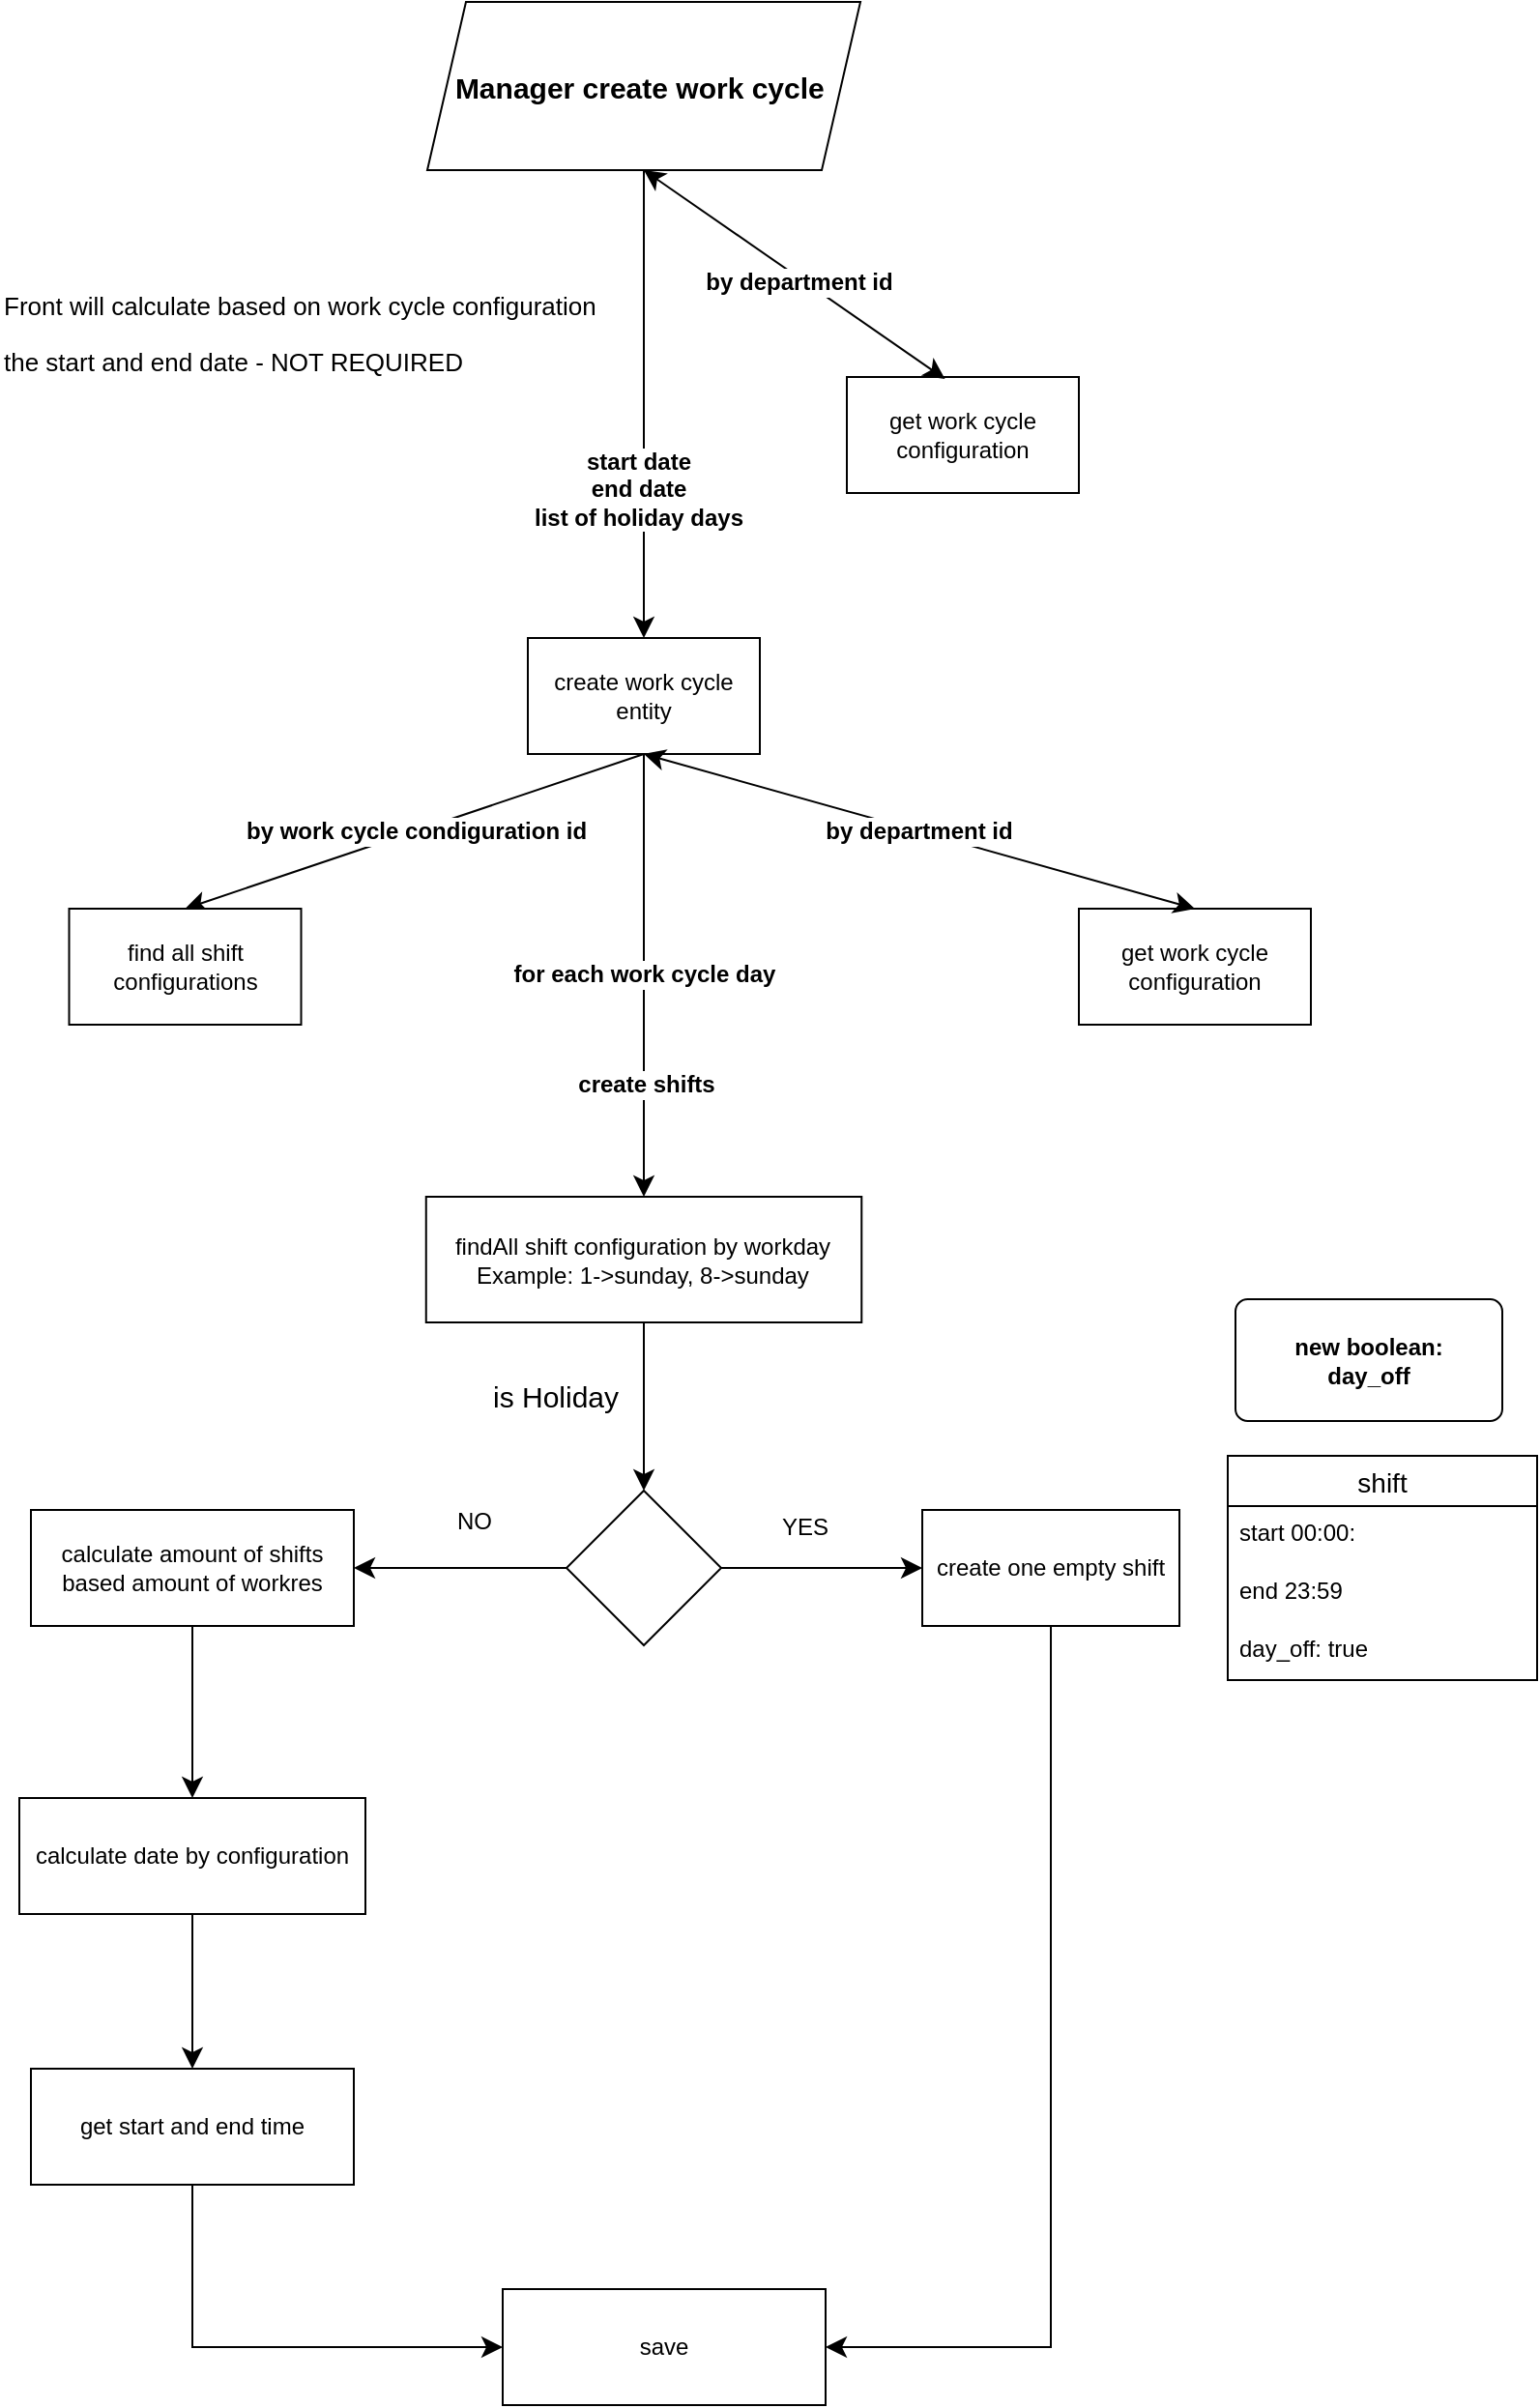 <mxfile version="24.7.17">
  <diagram id="b26DUBE2EBF5oVye25vf" name="Page-2">
    <mxGraphModel dx="1781" dy="1275" grid="0" gridSize="10" guides="1" tooltips="1" connect="1" arrows="1" fold="1" page="0" pageScale="1" pageWidth="850" pageHeight="1100" math="0" shadow="0">
      <root>
        <mxCell id="0" />
        <mxCell id="1" parent="0" />
        <mxCell id="10tQL_lxRPriyj2tcSqS-3" value="" style="edgeStyle=none;curved=1;rounded=0;orthogonalLoop=1;jettySize=auto;html=1;fontSize=12;startSize=8;endSize=8;exitX=0.5;exitY=1;exitDx=0;exitDy=0;" edge="1" parent="1" source="10tQL_lxRPriyj2tcSqS-28" target="10tQL_lxRPriyj2tcSqS-7">
          <mxGeometry relative="1" as="geometry">
            <mxPoint x="61" y="-98" as="sourcePoint" />
            <mxPoint x="61" y="79" as="targetPoint" />
          </mxGeometry>
        </mxCell>
        <mxCell id="10tQL_lxRPriyj2tcSqS-24" value="&lt;b&gt;start date&lt;br&gt;end date&lt;/b&gt;&lt;div&gt;&lt;b&gt;list of holiday days&lt;/b&gt;&lt;/div&gt;" style="edgeLabel;html=1;align=center;verticalAlign=middle;resizable=0;points=[];fontSize=12;" vertex="1" connectable="0" parent="10tQL_lxRPriyj2tcSqS-3">
          <mxGeometry x="0.36" y="-3" relative="1" as="geometry">
            <mxPoint as="offset" />
          </mxGeometry>
        </mxCell>
        <mxCell id="10tQL_lxRPriyj2tcSqS-6" value="get work cycle configuration" style="rounded=0;whiteSpace=wrap;html=1;" vertex="1" parent="1">
          <mxGeometry x="166" y="-9" width="120" height="60" as="geometry" />
        </mxCell>
        <mxCell id="10tQL_lxRPriyj2tcSqS-15" value="&lt;b&gt;by work cycle condiguration id&lt;/b&gt;" style="edgeStyle=none;curved=1;rounded=0;orthogonalLoop=1;jettySize=auto;html=1;fontSize=12;startSize=8;endSize=8;exitX=0.5;exitY=1;exitDx=0;exitDy=0;entryX=0.5;entryY=0;entryDx=0;entryDy=0;" edge="1" parent="1" source="10tQL_lxRPriyj2tcSqS-7" target="10tQL_lxRPriyj2tcSqS-14">
          <mxGeometry relative="1" as="geometry" />
        </mxCell>
        <mxCell id="10tQL_lxRPriyj2tcSqS-7" value="create work cycle entity" style="rounded=0;whiteSpace=wrap;html=1;" vertex="1" parent="1">
          <mxGeometry x="1" y="126" width="120" height="60" as="geometry" />
        </mxCell>
        <mxCell id="10tQL_lxRPriyj2tcSqS-9" value="&lt;h1 style=&quot;margin-top: 0px;&quot;&gt;&lt;font style=&quot;font-size: 13px; font-weight: normal;&quot;&gt;Front will calculate based on work cycle configuration the start and end date - NOT REQUIRED&lt;/font&gt;&lt;/h1&gt;" style="text;html=1;whiteSpace=wrap;overflow=hidden;rounded=0;" vertex="1" parent="1">
          <mxGeometry x="-272" y="-70" width="322" height="70" as="geometry" />
        </mxCell>
        <mxCell id="10tQL_lxRPriyj2tcSqS-10" value="get work cycle configuration" style="rounded=0;whiteSpace=wrap;html=1;" vertex="1" parent="1">
          <mxGeometry x="286" y="266" width="120" height="60" as="geometry" />
        </mxCell>
        <mxCell id="10tQL_lxRPriyj2tcSqS-19" value="&lt;b&gt;for each work cycle day&lt;/b&gt;" style="edgeStyle=none;curved=1;rounded=0;orthogonalLoop=1;jettySize=auto;html=1;fontSize=12;startSize=8;endSize=8;exitX=0.5;exitY=1;exitDx=0;exitDy=0;" edge="1" parent="1" source="10tQL_lxRPriyj2tcSqS-7" target="10tQL_lxRPriyj2tcSqS-18">
          <mxGeometry relative="1" as="geometry" />
        </mxCell>
        <mxCell id="10tQL_lxRPriyj2tcSqS-26" value="create shifts" style="edgeLabel;html=1;align=center;verticalAlign=middle;resizable=0;points=[];fontSize=12;fontStyle=1" vertex="1" connectable="0" parent="10tQL_lxRPriyj2tcSqS-19">
          <mxGeometry x="0.491" y="1" relative="1" as="geometry">
            <mxPoint as="offset" />
          </mxGeometry>
        </mxCell>
        <mxCell id="10tQL_lxRPriyj2tcSqS-14" value="find all shift configurations" style="rounded=0;whiteSpace=wrap;html=1;" vertex="1" parent="1">
          <mxGeometry x="-236.25" y="266" width="120" height="60" as="geometry" />
        </mxCell>
        <mxCell id="10tQL_lxRPriyj2tcSqS-17" value="&lt;b&gt;by department id&lt;/b&gt;" style="endArrow=classic;startArrow=classic;html=1;rounded=0;fontSize=12;startSize=8;endSize=8;curved=1;exitX=0.5;exitY=1;exitDx=0;exitDy=0;entryX=0.5;entryY=0;entryDx=0;entryDy=0;" edge="1" parent="1" source="10tQL_lxRPriyj2tcSqS-7" target="10tQL_lxRPriyj2tcSqS-10">
          <mxGeometry width="50" height="50" relative="1" as="geometry">
            <mxPoint x="174" y="332" as="sourcePoint" />
            <mxPoint x="224" y="282" as="targetPoint" />
          </mxGeometry>
        </mxCell>
        <mxCell id="10tQL_lxRPriyj2tcSqS-32" value="" style="edgeStyle=none;curved=1;rounded=0;orthogonalLoop=1;jettySize=auto;html=1;fontSize=12;startSize=8;endSize=8;" edge="1" parent="1" source="10tQL_lxRPriyj2tcSqS-18" target="10tQL_lxRPriyj2tcSqS-31">
          <mxGeometry relative="1" as="geometry" />
        </mxCell>
        <mxCell id="10tQL_lxRPriyj2tcSqS-36" value="is Holiday" style="edgeLabel;html=1;align=center;verticalAlign=middle;resizable=0;points=[];fontSize=15;" vertex="1" connectable="0" parent="10tQL_lxRPriyj2tcSqS-32">
          <mxGeometry x="-0.182" y="2" relative="1" as="geometry">
            <mxPoint x="-48" y="2" as="offset" />
          </mxGeometry>
        </mxCell>
        <mxCell id="10tQL_lxRPriyj2tcSqS-18" value="&lt;div&gt;findAll shift configuration by workday&lt;br&gt;Example: 1-&amp;gt;sunday, 8-&amp;gt;sunday&lt;br&gt;&lt;/div&gt;" style="rounded=0;whiteSpace=wrap;html=1;" vertex="1" parent="1">
          <mxGeometry x="-51.62" y="415" width="225.25" height="65" as="geometry" />
        </mxCell>
        <mxCell id="10tQL_lxRPriyj2tcSqS-20" value="" style="endArrow=classic;startArrow=classic;html=1;rounded=0;fontSize=12;startSize=8;endSize=8;curved=1;exitX=0.5;exitY=1;exitDx=0;exitDy=0;entryX=0.423;entryY=0.017;entryDx=0;entryDy=0;entryPerimeter=0;" edge="1" parent="1" source="10tQL_lxRPriyj2tcSqS-28" target="10tQL_lxRPriyj2tcSqS-6">
          <mxGeometry width="50" height="50" relative="1" as="geometry">
            <mxPoint x="61" y="-98" as="sourcePoint" />
            <mxPoint x="195" y="18.5" as="targetPoint" />
          </mxGeometry>
        </mxCell>
        <mxCell id="10tQL_lxRPriyj2tcSqS-22" value="&lt;b&gt;by department id&lt;/b&gt;" style="edgeLabel;html=1;align=center;verticalAlign=middle;resizable=0;points=[];fontSize=12;" vertex="1" connectable="0" parent="10tQL_lxRPriyj2tcSqS-20">
          <mxGeometry x="0.037" y="-2" relative="1" as="geometry">
            <mxPoint as="offset" />
          </mxGeometry>
        </mxCell>
        <mxCell id="10tQL_lxRPriyj2tcSqS-28" value="&lt;b&gt;&lt;font style=&quot;font-size: 15px;&quot;&gt;Manager create work cycle&amp;nbsp;&lt;/font&gt;&lt;/b&gt;" style="shape=parallelogram;perimeter=parallelogramPerimeter;whiteSpace=wrap;html=1;fixedSize=1;align=center;" vertex="1" parent="1">
          <mxGeometry x="-51" y="-203" width="224.01" height="87" as="geometry" />
        </mxCell>
        <mxCell id="10tQL_lxRPriyj2tcSqS-34" value="" style="edgeStyle=none;curved=1;rounded=0;orthogonalLoop=1;jettySize=auto;html=1;fontSize=12;startSize=8;endSize=8;" edge="1" parent="1" source="10tQL_lxRPriyj2tcSqS-31" target="10tQL_lxRPriyj2tcSqS-33">
          <mxGeometry relative="1" as="geometry" />
        </mxCell>
        <mxCell id="10tQL_lxRPriyj2tcSqS-35" value="YES" style="edgeLabel;html=1;align=center;verticalAlign=middle;resizable=0;points=[];fontSize=12;" vertex="1" connectable="0" parent="10tQL_lxRPriyj2tcSqS-34">
          <mxGeometry x="-0.176" y="1" relative="1" as="geometry">
            <mxPoint y="-20" as="offset" />
          </mxGeometry>
        </mxCell>
        <mxCell id="10tQL_lxRPriyj2tcSqS-38" value="" style="edgeStyle=none;curved=1;rounded=0;orthogonalLoop=1;jettySize=auto;html=1;fontSize=12;startSize=8;endSize=8;" edge="1" parent="1" source="10tQL_lxRPriyj2tcSqS-31" target="10tQL_lxRPriyj2tcSqS-37">
          <mxGeometry relative="1" as="geometry" />
        </mxCell>
        <mxCell id="10tQL_lxRPriyj2tcSqS-39" value="NO" style="edgeLabel;html=1;align=center;verticalAlign=middle;resizable=0;points=[];fontSize=12;" vertex="1" connectable="0" parent="10tQL_lxRPriyj2tcSqS-38">
          <mxGeometry x="-0.124" relative="1" as="geometry">
            <mxPoint y="-24" as="offset" />
          </mxGeometry>
        </mxCell>
        <mxCell id="10tQL_lxRPriyj2tcSqS-31" value="" style="rhombus;whiteSpace=wrap;html=1;rounded=0;" vertex="1" parent="1">
          <mxGeometry x="21.005" y="567" width="80" height="80" as="geometry" />
        </mxCell>
        <mxCell id="10tQL_lxRPriyj2tcSqS-50" style="edgeStyle=orthogonalEdgeStyle;rounded=0;orthogonalLoop=1;jettySize=auto;html=1;entryX=1;entryY=0.5;entryDx=0;entryDy=0;fontSize=12;startSize=8;endSize=8;exitX=0.5;exitY=1;exitDx=0;exitDy=0;" edge="1" parent="1" source="10tQL_lxRPriyj2tcSqS-33" target="10tQL_lxRPriyj2tcSqS-45">
          <mxGeometry relative="1" as="geometry">
            <mxPoint x="312.005" y="649" as="sourcePoint" />
            <mxPoint x="266" y="1052" as="targetPoint" />
          </mxGeometry>
        </mxCell>
        <mxCell id="10tQL_lxRPriyj2tcSqS-33" value="create one empty shift" style="whiteSpace=wrap;html=1;rounded=0;" vertex="1" parent="1">
          <mxGeometry x="205.01" y="577" width="133" height="60" as="geometry" />
        </mxCell>
        <mxCell id="10tQL_lxRPriyj2tcSqS-42" value="" style="edgeStyle=none;curved=1;rounded=0;orthogonalLoop=1;jettySize=auto;html=1;fontSize=12;startSize=8;endSize=8;" edge="1" parent="1" source="10tQL_lxRPriyj2tcSqS-37" target="10tQL_lxRPriyj2tcSqS-41">
          <mxGeometry relative="1" as="geometry" />
        </mxCell>
        <mxCell id="10tQL_lxRPriyj2tcSqS-37" value="calculate amount of shifts based amount of workres" style="whiteSpace=wrap;html=1;rounded=0;" vertex="1" parent="1">
          <mxGeometry x="-256" y="577" width="167" height="60" as="geometry" />
        </mxCell>
        <mxCell id="10tQL_lxRPriyj2tcSqS-44" value="" style="edgeStyle=none;curved=1;rounded=0;orthogonalLoop=1;jettySize=auto;html=1;fontSize=12;startSize=8;endSize=8;" edge="1" parent="1" source="10tQL_lxRPriyj2tcSqS-41" target="10tQL_lxRPriyj2tcSqS-43">
          <mxGeometry relative="1" as="geometry" />
        </mxCell>
        <mxCell id="10tQL_lxRPriyj2tcSqS-41" value="calculate date by configuration" style="whiteSpace=wrap;html=1;rounded=0;" vertex="1" parent="1">
          <mxGeometry x="-262" y="726" width="179" height="60" as="geometry" />
        </mxCell>
        <mxCell id="10tQL_lxRPriyj2tcSqS-43" value="get start and end time" style="whiteSpace=wrap;html=1;rounded=0;" vertex="1" parent="1">
          <mxGeometry x="-256" y="866" width="167" height="60" as="geometry" />
        </mxCell>
        <mxCell id="10tQL_lxRPriyj2tcSqS-45" value="save" style="whiteSpace=wrap;html=1;rounded=0;" vertex="1" parent="1">
          <mxGeometry x="-12" y="980" width="167" height="60" as="geometry" />
        </mxCell>
        <mxCell id="10tQL_lxRPriyj2tcSqS-49" value="" style="endArrow=classic;html=1;rounded=0;fontSize=12;startSize=8;endSize=8;exitX=0.5;exitY=1;exitDx=0;exitDy=0;entryX=0;entryY=0.5;entryDx=0;entryDy=0;edgeStyle=orthogonalEdgeStyle;" edge="1" parent="1" source="10tQL_lxRPriyj2tcSqS-43" target="10tQL_lxRPriyj2tcSqS-45">
          <mxGeometry width="50" height="50" relative="1" as="geometry">
            <mxPoint x="-25" y="992" as="sourcePoint" />
            <mxPoint x="25" y="942" as="targetPoint" />
          </mxGeometry>
        </mxCell>
        <mxCell id="10tQL_lxRPriyj2tcSqS-51" value="shift" style="swimlane;fontStyle=0;childLayout=stackLayout;horizontal=1;startSize=26;horizontalStack=0;resizeParent=1;resizeParentMax=0;resizeLast=0;collapsible=1;marginBottom=0;align=center;fontSize=14;" vertex="1" parent="1">
          <mxGeometry x="363" y="549" width="160" height="116" as="geometry" />
        </mxCell>
        <mxCell id="10tQL_lxRPriyj2tcSqS-52" value="start 00:00:" style="text;strokeColor=none;fillColor=none;spacingLeft=4;spacingRight=4;overflow=hidden;rotatable=0;points=[[0,0.5],[1,0.5]];portConstraint=eastwest;fontSize=12;whiteSpace=wrap;html=1;" vertex="1" parent="10tQL_lxRPriyj2tcSqS-51">
          <mxGeometry y="26" width="160" height="30" as="geometry" />
        </mxCell>
        <mxCell id="10tQL_lxRPriyj2tcSqS-53" value="end 23:59" style="text;strokeColor=none;fillColor=none;spacingLeft=4;spacingRight=4;overflow=hidden;rotatable=0;points=[[0,0.5],[1,0.5]];portConstraint=eastwest;fontSize=12;whiteSpace=wrap;html=1;" vertex="1" parent="10tQL_lxRPriyj2tcSqS-51">
          <mxGeometry y="56" width="160" height="30" as="geometry" />
        </mxCell>
        <mxCell id="10tQL_lxRPriyj2tcSqS-54" value="day_off: true" style="text;strokeColor=none;fillColor=none;spacingLeft=4;spacingRight=4;overflow=hidden;rotatable=0;points=[[0,0.5],[1,0.5]];portConstraint=eastwest;fontSize=12;whiteSpace=wrap;html=1;" vertex="1" parent="10tQL_lxRPriyj2tcSqS-51">
          <mxGeometry y="86" width="160" height="30" as="geometry" />
        </mxCell>
        <mxCell id="10tQL_lxRPriyj2tcSqS-55" value="new boolean:&lt;br&gt;day_off" style="rounded=1;arcSize=10;whiteSpace=wrap;html=1;align=center;fontStyle=1" vertex="1" parent="1">
          <mxGeometry x="367" y="468" width="138" height="63" as="geometry" />
        </mxCell>
      </root>
    </mxGraphModel>
  </diagram>
</mxfile>
